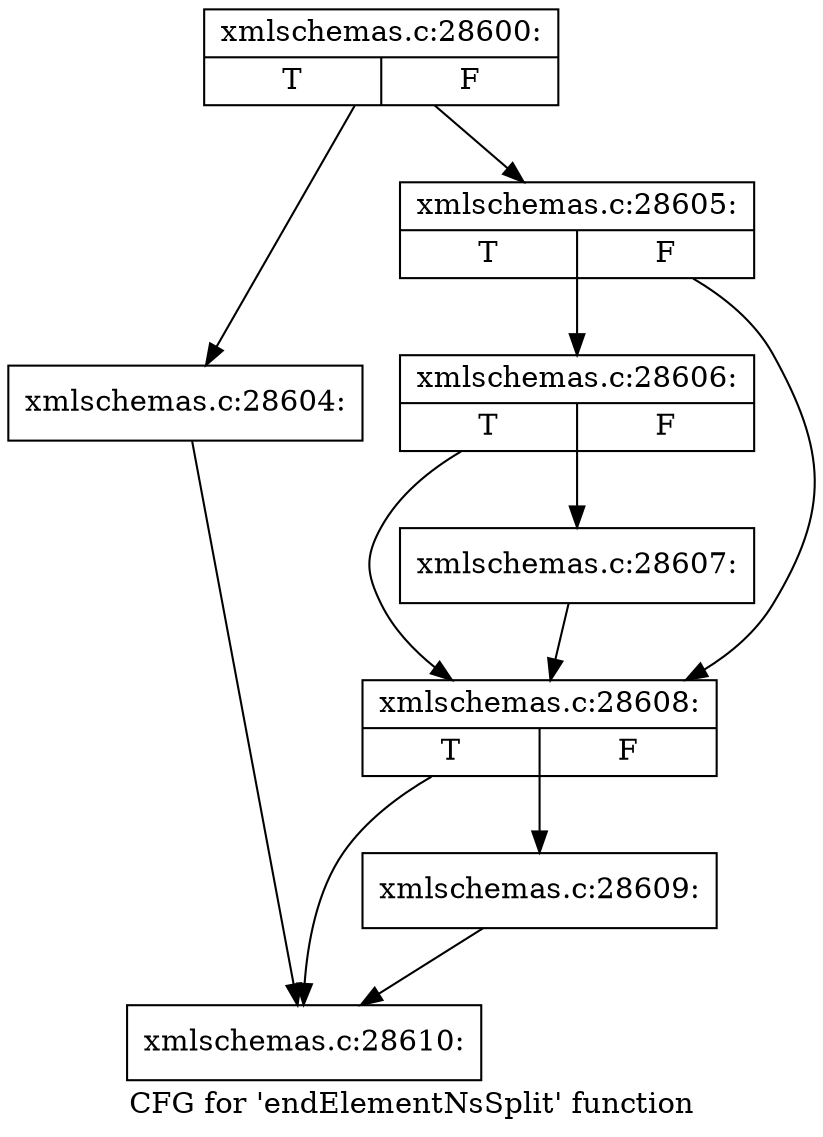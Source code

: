 digraph "CFG for 'endElementNsSplit' function" {
	label="CFG for 'endElementNsSplit' function";

	Node0x55d026989170 [shape=record,label="{xmlschemas.c:28600:|{<s0>T|<s1>F}}"];
	Node0x55d026989170 -> Node0x55d02698a610;
	Node0x55d026989170 -> Node0x55d02698a660;
	Node0x55d02698a610 [shape=record,label="{xmlschemas.c:28604:}"];
	Node0x55d02698a610 -> Node0x55d02698b9c0;
	Node0x55d02698a660 [shape=record,label="{xmlschemas.c:28605:|{<s0>T|<s1>F}}"];
	Node0x55d02698a660 -> Node0x55d02698aab0;
	Node0x55d02698a660 -> Node0x55d02698aa60;
	Node0x55d02698aab0 [shape=record,label="{xmlschemas.c:28606:|{<s0>T|<s1>F}}"];
	Node0x55d02698aab0 -> Node0x55d02698aa10;
	Node0x55d02698aab0 -> Node0x55d02698aa60;
	Node0x55d02698aa10 [shape=record,label="{xmlschemas.c:28607:}"];
	Node0x55d02698aa10 -> Node0x55d02698aa60;
	Node0x55d02698aa60 [shape=record,label="{xmlschemas.c:28608:|{<s0>T|<s1>F}}"];
	Node0x55d02698aa60 -> Node0x55d02698b970;
	Node0x55d02698aa60 -> Node0x55d02698b9c0;
	Node0x55d02698b970 [shape=record,label="{xmlschemas.c:28609:}"];
	Node0x55d02698b970 -> Node0x55d02698b9c0;
	Node0x55d02698b9c0 [shape=record,label="{xmlschemas.c:28610:}"];
}
